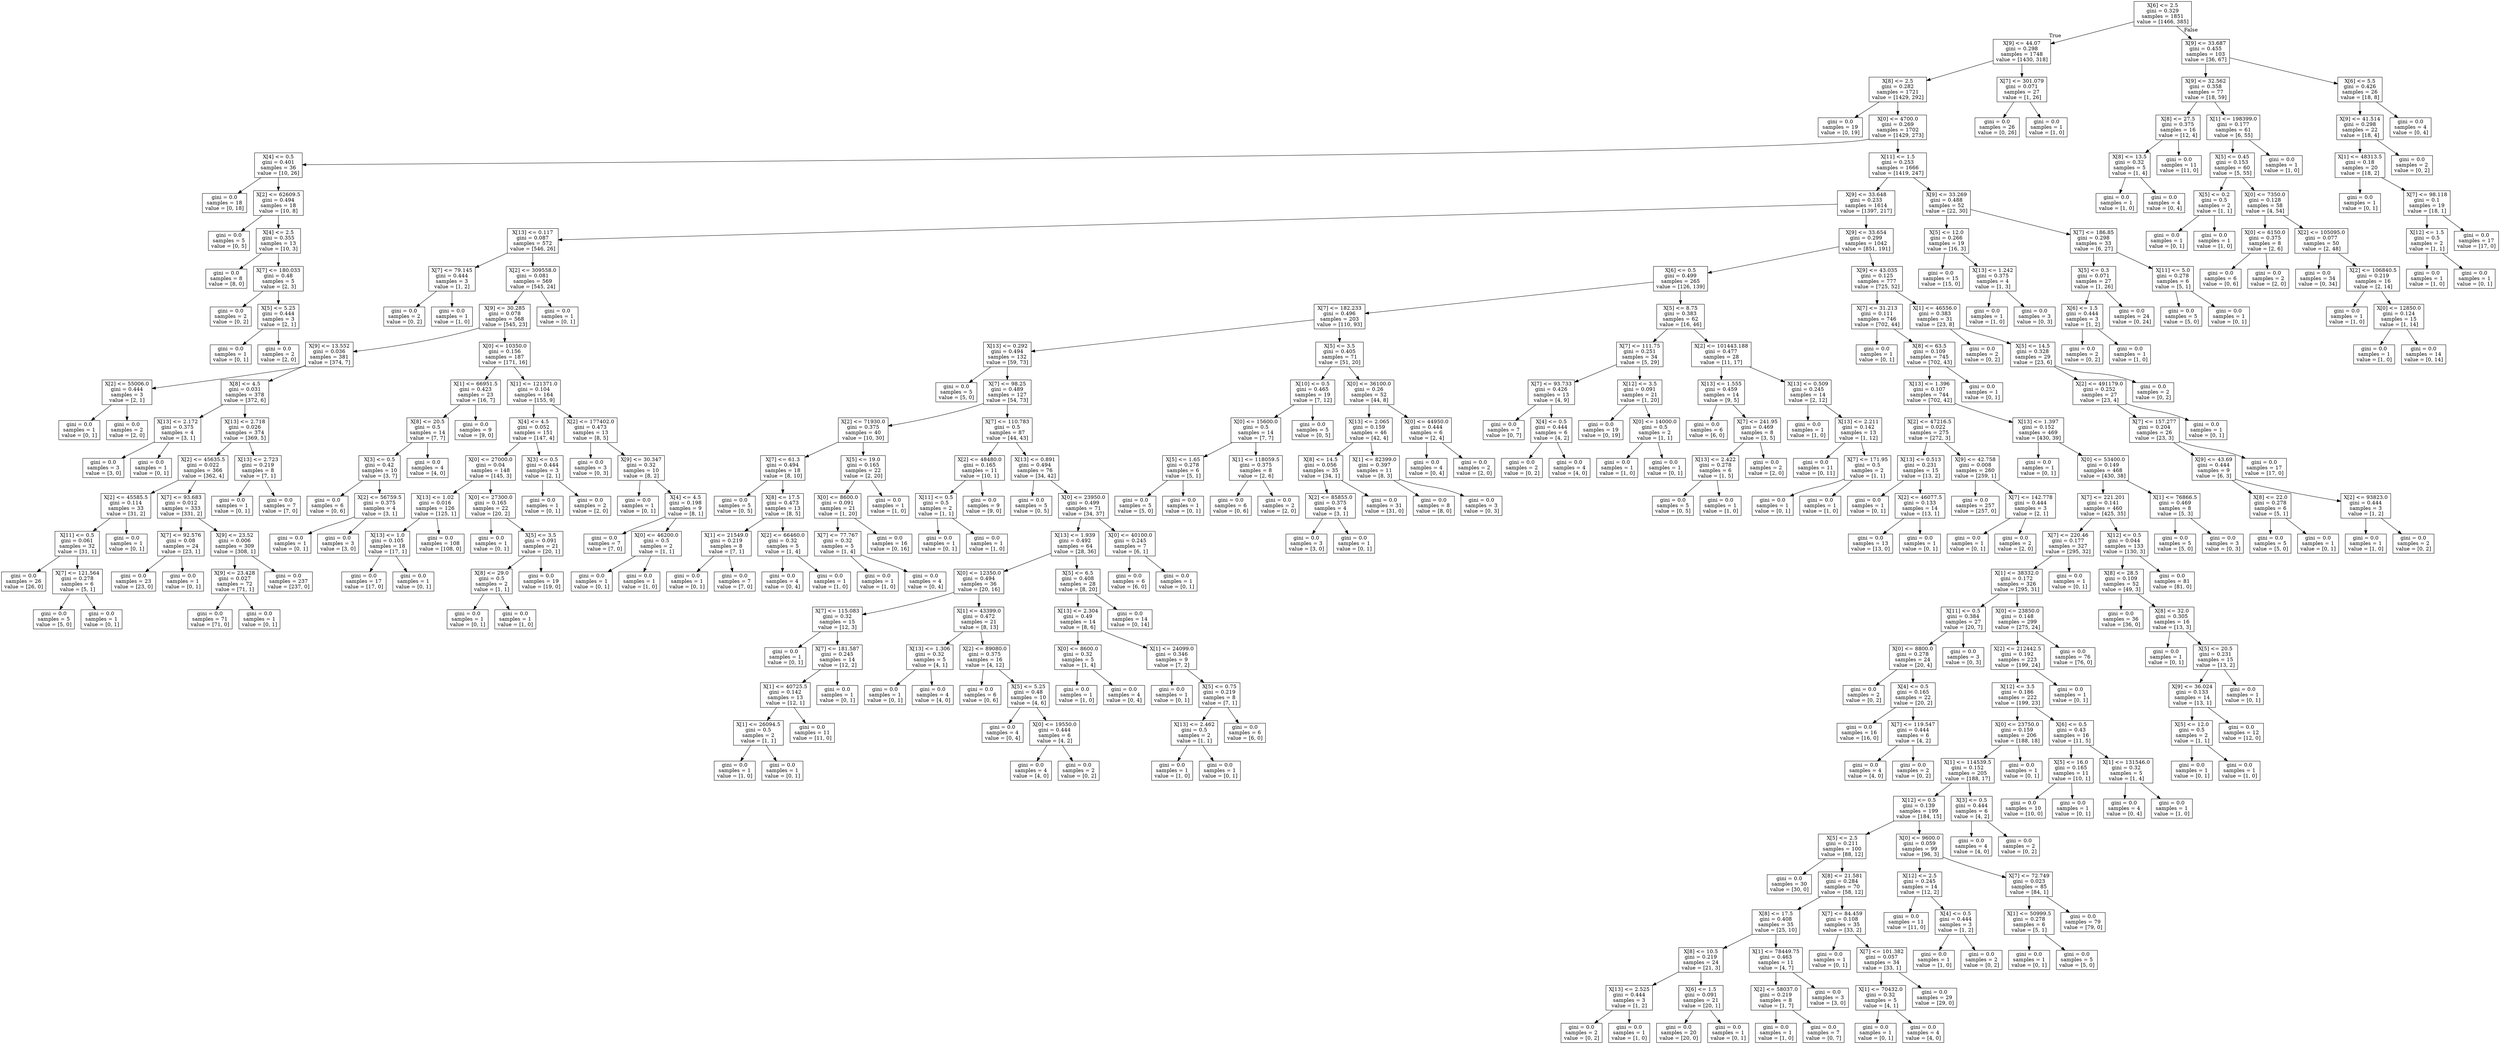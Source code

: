 digraph Tree {
node [shape=box] ;
0 [label="X[6] <= 2.5\ngini = 0.329\nsamples = 1851\nvalue = [1466, 385]"] ;
1 [label="X[9] <= 44.07\ngini = 0.298\nsamples = 1748\nvalue = [1430, 318]"] ;
0 -> 1 [labeldistance=2.5, labelangle=45, headlabel="True"] ;
2 [label="X[8] <= 2.5\ngini = 0.282\nsamples = 1721\nvalue = [1429, 292]"] ;
1 -> 2 ;
3 [label="gini = 0.0\nsamples = 19\nvalue = [0, 19]"] ;
2 -> 3 ;
4 [label="X[0] <= 4700.0\ngini = 0.269\nsamples = 1702\nvalue = [1429, 273]"] ;
2 -> 4 ;
5 [label="X[4] <= 0.5\ngini = 0.401\nsamples = 36\nvalue = [10, 26]"] ;
4 -> 5 ;
6 [label="gini = 0.0\nsamples = 18\nvalue = [0, 18]"] ;
5 -> 6 ;
7 [label="X[2] <= 62609.5\ngini = 0.494\nsamples = 18\nvalue = [10, 8]"] ;
5 -> 7 ;
8 [label="gini = 0.0\nsamples = 5\nvalue = [0, 5]"] ;
7 -> 8 ;
9 [label="X[4] <= 2.5\ngini = 0.355\nsamples = 13\nvalue = [10, 3]"] ;
7 -> 9 ;
10 [label="gini = 0.0\nsamples = 8\nvalue = [8, 0]"] ;
9 -> 10 ;
11 [label="X[7] <= 180.033\ngini = 0.48\nsamples = 5\nvalue = [2, 3]"] ;
9 -> 11 ;
12 [label="gini = 0.0\nsamples = 2\nvalue = [0, 2]"] ;
11 -> 12 ;
13 [label="X[5] <= 5.25\ngini = 0.444\nsamples = 3\nvalue = [2, 1]"] ;
11 -> 13 ;
14 [label="gini = 0.0\nsamples = 1\nvalue = [0, 1]"] ;
13 -> 14 ;
15 [label="gini = 0.0\nsamples = 2\nvalue = [2, 0]"] ;
13 -> 15 ;
16 [label="X[11] <= 1.5\ngini = 0.253\nsamples = 1666\nvalue = [1419, 247]"] ;
4 -> 16 ;
17 [label="X[9] <= 33.648\ngini = 0.233\nsamples = 1614\nvalue = [1397, 217]"] ;
16 -> 17 ;
18 [label="X[13] <= 0.117\ngini = 0.087\nsamples = 572\nvalue = [546, 26]"] ;
17 -> 18 ;
19 [label="X[7] <= 79.145\ngini = 0.444\nsamples = 3\nvalue = [1, 2]"] ;
18 -> 19 ;
20 [label="gini = 0.0\nsamples = 2\nvalue = [0, 2]"] ;
19 -> 20 ;
21 [label="gini = 0.0\nsamples = 1\nvalue = [1, 0]"] ;
19 -> 21 ;
22 [label="X[2] <= 309558.0\ngini = 0.081\nsamples = 569\nvalue = [545, 24]"] ;
18 -> 22 ;
23 [label="X[9] <= 30.285\ngini = 0.078\nsamples = 568\nvalue = [545, 23]"] ;
22 -> 23 ;
24 [label="X[9] <= 13.552\ngini = 0.036\nsamples = 381\nvalue = [374, 7]"] ;
23 -> 24 ;
25 [label="X[2] <= 55006.0\ngini = 0.444\nsamples = 3\nvalue = [2, 1]"] ;
24 -> 25 ;
26 [label="gini = 0.0\nsamples = 1\nvalue = [0, 1]"] ;
25 -> 26 ;
27 [label="gini = 0.0\nsamples = 2\nvalue = [2, 0]"] ;
25 -> 27 ;
28 [label="X[8] <= 4.5\ngini = 0.031\nsamples = 378\nvalue = [372, 6]"] ;
24 -> 28 ;
29 [label="X[13] <= 2.172\ngini = 0.375\nsamples = 4\nvalue = [3, 1]"] ;
28 -> 29 ;
30 [label="gini = 0.0\nsamples = 3\nvalue = [3, 0]"] ;
29 -> 30 ;
31 [label="gini = 0.0\nsamples = 1\nvalue = [0, 1]"] ;
29 -> 31 ;
32 [label="X[13] <= 2.718\ngini = 0.026\nsamples = 374\nvalue = [369, 5]"] ;
28 -> 32 ;
33 [label="X[2] <= 45635.5\ngini = 0.022\nsamples = 366\nvalue = [362, 4]"] ;
32 -> 33 ;
34 [label="X[2] <= 45585.5\ngini = 0.114\nsamples = 33\nvalue = [31, 2]"] ;
33 -> 34 ;
35 [label="X[11] <= 0.5\ngini = 0.061\nsamples = 32\nvalue = [31, 1]"] ;
34 -> 35 ;
36 [label="gini = 0.0\nsamples = 26\nvalue = [26, 0]"] ;
35 -> 36 ;
37 [label="X[7] <= 121.564\ngini = 0.278\nsamples = 6\nvalue = [5, 1]"] ;
35 -> 37 ;
38 [label="gini = 0.0\nsamples = 5\nvalue = [5, 0]"] ;
37 -> 38 ;
39 [label="gini = 0.0\nsamples = 1\nvalue = [0, 1]"] ;
37 -> 39 ;
40 [label="gini = 0.0\nsamples = 1\nvalue = [0, 1]"] ;
34 -> 40 ;
41 [label="X[7] <= 93.683\ngini = 0.012\nsamples = 333\nvalue = [331, 2]"] ;
33 -> 41 ;
42 [label="X[7] <= 92.576\ngini = 0.08\nsamples = 24\nvalue = [23, 1]"] ;
41 -> 42 ;
43 [label="gini = 0.0\nsamples = 23\nvalue = [23, 0]"] ;
42 -> 43 ;
44 [label="gini = 0.0\nsamples = 1\nvalue = [0, 1]"] ;
42 -> 44 ;
45 [label="X[9] <= 23.52\ngini = 0.006\nsamples = 309\nvalue = [308, 1]"] ;
41 -> 45 ;
46 [label="X[9] <= 23.428\ngini = 0.027\nsamples = 72\nvalue = [71, 1]"] ;
45 -> 46 ;
47 [label="gini = 0.0\nsamples = 71\nvalue = [71, 0]"] ;
46 -> 47 ;
48 [label="gini = 0.0\nsamples = 1\nvalue = [0, 1]"] ;
46 -> 48 ;
49 [label="gini = 0.0\nsamples = 237\nvalue = [237, 0]"] ;
45 -> 49 ;
50 [label="X[13] <= 2.723\ngini = 0.219\nsamples = 8\nvalue = [7, 1]"] ;
32 -> 50 ;
51 [label="gini = 0.0\nsamples = 1\nvalue = [0, 1]"] ;
50 -> 51 ;
52 [label="gini = 0.0\nsamples = 7\nvalue = [7, 0]"] ;
50 -> 52 ;
53 [label="X[0] <= 10350.0\ngini = 0.156\nsamples = 187\nvalue = [171, 16]"] ;
23 -> 53 ;
54 [label="X[1] <= 66951.5\ngini = 0.423\nsamples = 23\nvalue = [16, 7]"] ;
53 -> 54 ;
55 [label="X[8] <= 20.5\ngini = 0.5\nsamples = 14\nvalue = [7, 7]"] ;
54 -> 55 ;
56 [label="X[3] <= 0.5\ngini = 0.42\nsamples = 10\nvalue = [3, 7]"] ;
55 -> 56 ;
57 [label="gini = 0.0\nsamples = 6\nvalue = [0, 6]"] ;
56 -> 57 ;
58 [label="X[2] <= 56759.5\ngini = 0.375\nsamples = 4\nvalue = [3, 1]"] ;
56 -> 58 ;
59 [label="gini = 0.0\nsamples = 1\nvalue = [0, 1]"] ;
58 -> 59 ;
60 [label="gini = 0.0\nsamples = 3\nvalue = [3, 0]"] ;
58 -> 60 ;
61 [label="gini = 0.0\nsamples = 4\nvalue = [4, 0]"] ;
55 -> 61 ;
62 [label="gini = 0.0\nsamples = 9\nvalue = [9, 0]"] ;
54 -> 62 ;
63 [label="X[1] <= 121371.0\ngini = 0.104\nsamples = 164\nvalue = [155, 9]"] ;
53 -> 63 ;
64 [label="X[4] <= 4.5\ngini = 0.052\nsamples = 151\nvalue = [147, 4]"] ;
63 -> 64 ;
65 [label="X[0] <= 27000.0\ngini = 0.04\nsamples = 148\nvalue = [145, 3]"] ;
64 -> 65 ;
66 [label="X[13] <= 1.02\ngini = 0.016\nsamples = 126\nvalue = [125, 1]"] ;
65 -> 66 ;
67 [label="X[13] <= 1.0\ngini = 0.105\nsamples = 18\nvalue = [17, 1]"] ;
66 -> 67 ;
68 [label="gini = 0.0\nsamples = 17\nvalue = [17, 0]"] ;
67 -> 68 ;
69 [label="gini = 0.0\nsamples = 1\nvalue = [0, 1]"] ;
67 -> 69 ;
70 [label="gini = 0.0\nsamples = 108\nvalue = [108, 0]"] ;
66 -> 70 ;
71 [label="X[0] <= 27300.0\ngini = 0.165\nsamples = 22\nvalue = [20, 2]"] ;
65 -> 71 ;
72 [label="gini = 0.0\nsamples = 1\nvalue = [0, 1]"] ;
71 -> 72 ;
73 [label="X[5] <= 3.5\ngini = 0.091\nsamples = 21\nvalue = [20, 1]"] ;
71 -> 73 ;
74 [label="X[8] <= 29.0\ngini = 0.5\nsamples = 2\nvalue = [1, 1]"] ;
73 -> 74 ;
75 [label="gini = 0.0\nsamples = 1\nvalue = [0, 1]"] ;
74 -> 75 ;
76 [label="gini = 0.0\nsamples = 1\nvalue = [1, 0]"] ;
74 -> 76 ;
77 [label="gini = 0.0\nsamples = 19\nvalue = [19, 0]"] ;
73 -> 77 ;
78 [label="X[3] <= 0.5\ngini = 0.444\nsamples = 3\nvalue = [2, 1]"] ;
64 -> 78 ;
79 [label="gini = 0.0\nsamples = 1\nvalue = [0, 1]"] ;
78 -> 79 ;
80 [label="gini = 0.0\nsamples = 2\nvalue = [2, 0]"] ;
78 -> 80 ;
81 [label="X[2] <= 177402.0\ngini = 0.473\nsamples = 13\nvalue = [8, 5]"] ;
63 -> 81 ;
82 [label="gini = 0.0\nsamples = 3\nvalue = [0, 3]"] ;
81 -> 82 ;
83 [label="X[9] <= 30.347\ngini = 0.32\nsamples = 10\nvalue = [8, 2]"] ;
81 -> 83 ;
84 [label="gini = 0.0\nsamples = 1\nvalue = [0, 1]"] ;
83 -> 84 ;
85 [label="X[4] <= 4.5\ngini = 0.198\nsamples = 9\nvalue = [8, 1]"] ;
83 -> 85 ;
86 [label="gini = 0.0\nsamples = 7\nvalue = [7, 0]"] ;
85 -> 86 ;
87 [label="X[0] <= 46200.0\ngini = 0.5\nsamples = 2\nvalue = [1, 1]"] ;
85 -> 87 ;
88 [label="gini = 0.0\nsamples = 1\nvalue = [0, 1]"] ;
87 -> 88 ;
89 [label="gini = 0.0\nsamples = 1\nvalue = [1, 0]"] ;
87 -> 89 ;
90 [label="gini = 0.0\nsamples = 1\nvalue = [0, 1]"] ;
22 -> 90 ;
91 [label="X[9] <= 33.654\ngini = 0.299\nsamples = 1042\nvalue = [851, 191]"] ;
17 -> 91 ;
92 [label="X[6] <= 0.5\ngini = 0.499\nsamples = 265\nvalue = [126, 139]"] ;
91 -> 92 ;
93 [label="X[7] <= 182.233\ngini = 0.496\nsamples = 203\nvalue = [110, 93]"] ;
92 -> 93 ;
94 [label="X[13] <= 0.292\ngini = 0.494\nsamples = 132\nvalue = [59, 73]"] ;
93 -> 94 ;
95 [label="gini = 0.0\nsamples = 5\nvalue = [5, 0]"] ;
94 -> 95 ;
96 [label="X[7] <= 98.25\ngini = 0.489\nsamples = 127\nvalue = [54, 73]"] ;
94 -> 96 ;
97 [label="X[2] <= 71930.0\ngini = 0.375\nsamples = 40\nvalue = [10, 30]"] ;
96 -> 97 ;
98 [label="X[7] <= 61.3\ngini = 0.494\nsamples = 18\nvalue = [8, 10]"] ;
97 -> 98 ;
99 [label="gini = 0.0\nsamples = 5\nvalue = [0, 5]"] ;
98 -> 99 ;
100 [label="X[8] <= 17.5\ngini = 0.473\nsamples = 13\nvalue = [8, 5]"] ;
98 -> 100 ;
101 [label="X[1] <= 21549.0\ngini = 0.219\nsamples = 8\nvalue = [7, 1]"] ;
100 -> 101 ;
102 [label="gini = 0.0\nsamples = 1\nvalue = [0, 1]"] ;
101 -> 102 ;
103 [label="gini = 0.0\nsamples = 7\nvalue = [7, 0]"] ;
101 -> 103 ;
104 [label="X[2] <= 66460.0\ngini = 0.32\nsamples = 5\nvalue = [1, 4]"] ;
100 -> 104 ;
105 [label="gini = 0.0\nsamples = 4\nvalue = [0, 4]"] ;
104 -> 105 ;
106 [label="gini = 0.0\nsamples = 1\nvalue = [1, 0]"] ;
104 -> 106 ;
107 [label="X[5] <= 19.0\ngini = 0.165\nsamples = 22\nvalue = [2, 20]"] ;
97 -> 107 ;
108 [label="X[0] <= 8600.0\ngini = 0.091\nsamples = 21\nvalue = [1, 20]"] ;
107 -> 108 ;
109 [label="X[7] <= 77.767\ngini = 0.32\nsamples = 5\nvalue = [1, 4]"] ;
108 -> 109 ;
110 [label="gini = 0.0\nsamples = 1\nvalue = [1, 0]"] ;
109 -> 110 ;
111 [label="gini = 0.0\nsamples = 4\nvalue = [0, 4]"] ;
109 -> 111 ;
112 [label="gini = 0.0\nsamples = 16\nvalue = [0, 16]"] ;
108 -> 112 ;
113 [label="gini = 0.0\nsamples = 1\nvalue = [1, 0]"] ;
107 -> 113 ;
114 [label="X[7] <= 110.783\ngini = 0.5\nsamples = 87\nvalue = [44, 43]"] ;
96 -> 114 ;
115 [label="X[2] <= 48480.0\ngini = 0.165\nsamples = 11\nvalue = [10, 1]"] ;
114 -> 115 ;
116 [label="X[11] <= 0.5\ngini = 0.5\nsamples = 2\nvalue = [1, 1]"] ;
115 -> 116 ;
117 [label="gini = 0.0\nsamples = 1\nvalue = [0, 1]"] ;
116 -> 117 ;
118 [label="gini = 0.0\nsamples = 1\nvalue = [1, 0]"] ;
116 -> 118 ;
119 [label="gini = 0.0\nsamples = 9\nvalue = [9, 0]"] ;
115 -> 119 ;
120 [label="X[13] <= 0.891\ngini = 0.494\nsamples = 76\nvalue = [34, 42]"] ;
114 -> 120 ;
121 [label="gini = 0.0\nsamples = 5\nvalue = [0, 5]"] ;
120 -> 121 ;
122 [label="X[0] <= 23950.0\ngini = 0.499\nsamples = 71\nvalue = [34, 37]"] ;
120 -> 122 ;
123 [label="X[13] <= 1.939\ngini = 0.492\nsamples = 64\nvalue = [28, 36]"] ;
122 -> 123 ;
124 [label="X[0] <= 12350.0\ngini = 0.494\nsamples = 36\nvalue = [20, 16]"] ;
123 -> 124 ;
125 [label="X[7] <= 115.083\ngini = 0.32\nsamples = 15\nvalue = [12, 3]"] ;
124 -> 125 ;
126 [label="gini = 0.0\nsamples = 1\nvalue = [0, 1]"] ;
125 -> 126 ;
127 [label="X[7] <= 181.587\ngini = 0.245\nsamples = 14\nvalue = [12, 2]"] ;
125 -> 127 ;
128 [label="X[1] <= 40725.5\ngini = 0.142\nsamples = 13\nvalue = [12, 1]"] ;
127 -> 128 ;
129 [label="X[1] <= 26094.5\ngini = 0.5\nsamples = 2\nvalue = [1, 1]"] ;
128 -> 129 ;
130 [label="gini = 0.0\nsamples = 1\nvalue = [1, 0]"] ;
129 -> 130 ;
131 [label="gini = 0.0\nsamples = 1\nvalue = [0, 1]"] ;
129 -> 131 ;
132 [label="gini = 0.0\nsamples = 11\nvalue = [11, 0]"] ;
128 -> 132 ;
133 [label="gini = 0.0\nsamples = 1\nvalue = [0, 1]"] ;
127 -> 133 ;
134 [label="X[1] <= 43399.0\ngini = 0.472\nsamples = 21\nvalue = [8, 13]"] ;
124 -> 134 ;
135 [label="X[13] <= 1.306\ngini = 0.32\nsamples = 5\nvalue = [4, 1]"] ;
134 -> 135 ;
136 [label="gini = 0.0\nsamples = 1\nvalue = [0, 1]"] ;
135 -> 136 ;
137 [label="gini = 0.0\nsamples = 4\nvalue = [4, 0]"] ;
135 -> 137 ;
138 [label="X[2] <= 89080.0\ngini = 0.375\nsamples = 16\nvalue = [4, 12]"] ;
134 -> 138 ;
139 [label="gini = 0.0\nsamples = 6\nvalue = [0, 6]"] ;
138 -> 139 ;
140 [label="X[5] <= 5.25\ngini = 0.48\nsamples = 10\nvalue = [4, 6]"] ;
138 -> 140 ;
141 [label="gini = 0.0\nsamples = 4\nvalue = [0, 4]"] ;
140 -> 141 ;
142 [label="X[0] <= 19550.0\ngini = 0.444\nsamples = 6\nvalue = [4, 2]"] ;
140 -> 142 ;
143 [label="gini = 0.0\nsamples = 4\nvalue = [4, 0]"] ;
142 -> 143 ;
144 [label="gini = 0.0\nsamples = 2\nvalue = [0, 2]"] ;
142 -> 144 ;
145 [label="X[5] <= 6.5\ngini = 0.408\nsamples = 28\nvalue = [8, 20]"] ;
123 -> 145 ;
146 [label="X[13] <= 2.304\ngini = 0.49\nsamples = 14\nvalue = [8, 6]"] ;
145 -> 146 ;
147 [label="X[0] <= 8600.0\ngini = 0.32\nsamples = 5\nvalue = [1, 4]"] ;
146 -> 147 ;
148 [label="gini = 0.0\nsamples = 1\nvalue = [1, 0]"] ;
147 -> 148 ;
149 [label="gini = 0.0\nsamples = 4\nvalue = [0, 4]"] ;
147 -> 149 ;
150 [label="X[1] <= 24099.0\ngini = 0.346\nsamples = 9\nvalue = [7, 2]"] ;
146 -> 150 ;
151 [label="gini = 0.0\nsamples = 1\nvalue = [0, 1]"] ;
150 -> 151 ;
152 [label="X[5] <= 0.75\ngini = 0.219\nsamples = 8\nvalue = [7, 1]"] ;
150 -> 152 ;
153 [label="X[13] <= 2.462\ngini = 0.5\nsamples = 2\nvalue = [1, 1]"] ;
152 -> 153 ;
154 [label="gini = 0.0\nsamples = 1\nvalue = [1, 0]"] ;
153 -> 154 ;
155 [label="gini = 0.0\nsamples = 1\nvalue = [0, 1]"] ;
153 -> 155 ;
156 [label="gini = 0.0\nsamples = 6\nvalue = [6, 0]"] ;
152 -> 156 ;
157 [label="gini = 0.0\nsamples = 14\nvalue = [0, 14]"] ;
145 -> 157 ;
158 [label="X[0] <= 40100.0\ngini = 0.245\nsamples = 7\nvalue = [6, 1]"] ;
122 -> 158 ;
159 [label="gini = 0.0\nsamples = 6\nvalue = [6, 0]"] ;
158 -> 159 ;
160 [label="gini = 0.0\nsamples = 1\nvalue = [0, 1]"] ;
158 -> 160 ;
161 [label="X[5] <= 3.5\ngini = 0.405\nsamples = 71\nvalue = [51, 20]"] ;
93 -> 161 ;
162 [label="X[10] <= 0.5\ngini = 0.465\nsamples = 19\nvalue = [7, 12]"] ;
161 -> 162 ;
163 [label="X[0] <= 15600.0\ngini = 0.5\nsamples = 14\nvalue = [7, 7]"] ;
162 -> 163 ;
164 [label="X[5] <= 1.65\ngini = 0.278\nsamples = 6\nvalue = [5, 1]"] ;
163 -> 164 ;
165 [label="gini = 0.0\nsamples = 5\nvalue = [5, 0]"] ;
164 -> 165 ;
166 [label="gini = 0.0\nsamples = 1\nvalue = [0, 1]"] ;
164 -> 166 ;
167 [label="X[1] <= 118059.5\ngini = 0.375\nsamples = 8\nvalue = [2, 6]"] ;
163 -> 167 ;
168 [label="gini = 0.0\nsamples = 6\nvalue = [0, 6]"] ;
167 -> 168 ;
169 [label="gini = 0.0\nsamples = 2\nvalue = [2, 0]"] ;
167 -> 169 ;
170 [label="gini = 0.0\nsamples = 5\nvalue = [0, 5]"] ;
162 -> 170 ;
171 [label="X[0] <= 36100.0\ngini = 0.26\nsamples = 52\nvalue = [44, 8]"] ;
161 -> 171 ;
172 [label="X[13] <= 2.065\ngini = 0.159\nsamples = 46\nvalue = [42, 4]"] ;
171 -> 172 ;
173 [label="X[8] <= 14.5\ngini = 0.056\nsamples = 35\nvalue = [34, 1]"] ;
172 -> 173 ;
174 [label="X[2] <= 85855.0\ngini = 0.375\nsamples = 4\nvalue = [3, 1]"] ;
173 -> 174 ;
175 [label="gini = 0.0\nsamples = 3\nvalue = [3, 0]"] ;
174 -> 175 ;
176 [label="gini = 0.0\nsamples = 1\nvalue = [0, 1]"] ;
174 -> 176 ;
177 [label="gini = 0.0\nsamples = 31\nvalue = [31, 0]"] ;
173 -> 177 ;
178 [label="X[1] <= 82399.0\ngini = 0.397\nsamples = 11\nvalue = [8, 3]"] ;
172 -> 178 ;
179 [label="gini = 0.0\nsamples = 8\nvalue = [8, 0]"] ;
178 -> 179 ;
180 [label="gini = 0.0\nsamples = 3\nvalue = [0, 3]"] ;
178 -> 180 ;
181 [label="X[0] <= 44950.0\ngini = 0.444\nsamples = 6\nvalue = [2, 4]"] ;
171 -> 181 ;
182 [label="gini = 0.0\nsamples = 4\nvalue = [0, 4]"] ;
181 -> 182 ;
183 [label="gini = 0.0\nsamples = 2\nvalue = [2, 0]"] ;
181 -> 183 ;
184 [label="X[5] <= 8.75\ngini = 0.383\nsamples = 62\nvalue = [16, 46]"] ;
92 -> 184 ;
185 [label="X[7] <= 111.75\ngini = 0.251\nsamples = 34\nvalue = [5, 29]"] ;
184 -> 185 ;
186 [label="X[7] <= 93.733\ngini = 0.426\nsamples = 13\nvalue = [4, 9]"] ;
185 -> 186 ;
187 [label="gini = 0.0\nsamples = 7\nvalue = [0, 7]"] ;
186 -> 187 ;
188 [label="X[4] <= 0.5\ngini = 0.444\nsamples = 6\nvalue = [4, 2]"] ;
186 -> 188 ;
189 [label="gini = 0.0\nsamples = 2\nvalue = [0, 2]"] ;
188 -> 189 ;
190 [label="gini = 0.0\nsamples = 4\nvalue = [4, 0]"] ;
188 -> 190 ;
191 [label="X[12] <= 3.5\ngini = 0.091\nsamples = 21\nvalue = [1, 20]"] ;
185 -> 191 ;
192 [label="gini = 0.0\nsamples = 19\nvalue = [0, 19]"] ;
191 -> 192 ;
193 [label="X[0] <= 14000.0\ngini = 0.5\nsamples = 2\nvalue = [1, 1]"] ;
191 -> 193 ;
194 [label="gini = 0.0\nsamples = 1\nvalue = [1, 0]"] ;
193 -> 194 ;
195 [label="gini = 0.0\nsamples = 1\nvalue = [0, 1]"] ;
193 -> 195 ;
196 [label="X[2] <= 101443.188\ngini = 0.477\nsamples = 28\nvalue = [11, 17]"] ;
184 -> 196 ;
197 [label="X[13] <= 1.555\ngini = 0.459\nsamples = 14\nvalue = [9, 5]"] ;
196 -> 197 ;
198 [label="gini = 0.0\nsamples = 6\nvalue = [6, 0]"] ;
197 -> 198 ;
199 [label="X[7] <= 241.95\ngini = 0.469\nsamples = 8\nvalue = [3, 5]"] ;
197 -> 199 ;
200 [label="X[13] <= 2.422\ngini = 0.278\nsamples = 6\nvalue = [1, 5]"] ;
199 -> 200 ;
201 [label="gini = 0.0\nsamples = 5\nvalue = [0, 5]"] ;
200 -> 201 ;
202 [label="gini = 0.0\nsamples = 1\nvalue = [1, 0]"] ;
200 -> 202 ;
203 [label="gini = 0.0\nsamples = 2\nvalue = [2, 0]"] ;
199 -> 203 ;
204 [label="X[13] <= 0.509\ngini = 0.245\nsamples = 14\nvalue = [2, 12]"] ;
196 -> 204 ;
205 [label="gini = 0.0\nsamples = 1\nvalue = [1, 0]"] ;
204 -> 205 ;
206 [label="X[13] <= 2.211\ngini = 0.142\nsamples = 13\nvalue = [1, 12]"] ;
204 -> 206 ;
207 [label="gini = 0.0\nsamples = 11\nvalue = [0, 11]"] ;
206 -> 207 ;
208 [label="X[7] <= 171.95\ngini = 0.5\nsamples = 2\nvalue = [1, 1]"] ;
206 -> 208 ;
209 [label="gini = 0.0\nsamples = 1\nvalue = [0, 1]"] ;
208 -> 209 ;
210 [label="gini = 0.0\nsamples = 1\nvalue = [1, 0]"] ;
208 -> 210 ;
211 [label="X[9] <= 43.035\ngini = 0.125\nsamples = 777\nvalue = [725, 52]"] ;
91 -> 211 ;
212 [label="X[7] <= 31.213\ngini = 0.111\nsamples = 746\nvalue = [702, 44]"] ;
211 -> 212 ;
213 [label="gini = 0.0\nsamples = 1\nvalue = [0, 1]"] ;
212 -> 213 ;
214 [label="X[8] <= 63.5\ngini = 0.109\nsamples = 745\nvalue = [702, 43]"] ;
212 -> 214 ;
215 [label="X[13] <= 1.396\ngini = 0.107\nsamples = 744\nvalue = [702, 42]"] ;
214 -> 215 ;
216 [label="X[2] <= 47216.5\ngini = 0.022\nsamples = 275\nvalue = [272, 3]"] ;
215 -> 216 ;
217 [label="X[13] <= 0.513\ngini = 0.231\nsamples = 15\nvalue = [13, 2]"] ;
216 -> 217 ;
218 [label="gini = 0.0\nsamples = 1\nvalue = [0, 1]"] ;
217 -> 218 ;
219 [label="X[2] <= 46077.5\ngini = 0.133\nsamples = 14\nvalue = [13, 1]"] ;
217 -> 219 ;
220 [label="gini = 0.0\nsamples = 13\nvalue = [13, 0]"] ;
219 -> 220 ;
221 [label="gini = 0.0\nsamples = 1\nvalue = [0, 1]"] ;
219 -> 221 ;
222 [label="X[9] <= 42.758\ngini = 0.008\nsamples = 260\nvalue = [259, 1]"] ;
216 -> 222 ;
223 [label="gini = 0.0\nsamples = 257\nvalue = [257, 0]"] ;
222 -> 223 ;
224 [label="X[7] <= 142.778\ngini = 0.444\nsamples = 3\nvalue = [2, 1]"] ;
222 -> 224 ;
225 [label="gini = 0.0\nsamples = 1\nvalue = [0, 1]"] ;
224 -> 225 ;
226 [label="gini = 0.0\nsamples = 2\nvalue = [2, 0]"] ;
224 -> 226 ;
227 [label="X[13] <= 1.397\ngini = 0.152\nsamples = 469\nvalue = [430, 39]"] ;
215 -> 227 ;
228 [label="gini = 0.0\nsamples = 1\nvalue = [0, 1]"] ;
227 -> 228 ;
229 [label="X[0] <= 53400.0\ngini = 0.149\nsamples = 468\nvalue = [430, 38]"] ;
227 -> 229 ;
230 [label="X[7] <= 221.201\ngini = 0.141\nsamples = 460\nvalue = [425, 35]"] ;
229 -> 230 ;
231 [label="X[7] <= 220.46\ngini = 0.177\nsamples = 327\nvalue = [295, 32]"] ;
230 -> 231 ;
232 [label="X[1] <= 38332.0\ngini = 0.172\nsamples = 326\nvalue = [295, 31]"] ;
231 -> 232 ;
233 [label="X[11] <= 0.5\ngini = 0.384\nsamples = 27\nvalue = [20, 7]"] ;
232 -> 233 ;
234 [label="X[0] <= 8800.0\ngini = 0.278\nsamples = 24\nvalue = [20, 4]"] ;
233 -> 234 ;
235 [label="gini = 0.0\nsamples = 2\nvalue = [0, 2]"] ;
234 -> 235 ;
236 [label="X[4] <= 0.5\ngini = 0.165\nsamples = 22\nvalue = [20, 2]"] ;
234 -> 236 ;
237 [label="gini = 0.0\nsamples = 16\nvalue = [16, 0]"] ;
236 -> 237 ;
238 [label="X[7] <= 119.547\ngini = 0.444\nsamples = 6\nvalue = [4, 2]"] ;
236 -> 238 ;
239 [label="gini = 0.0\nsamples = 4\nvalue = [4, 0]"] ;
238 -> 239 ;
240 [label="gini = 0.0\nsamples = 2\nvalue = [0, 2]"] ;
238 -> 240 ;
241 [label="gini = 0.0\nsamples = 3\nvalue = [0, 3]"] ;
233 -> 241 ;
242 [label="X[0] <= 23850.0\ngini = 0.148\nsamples = 299\nvalue = [275, 24]"] ;
232 -> 242 ;
243 [label="X[2] <= 212442.5\ngini = 0.192\nsamples = 223\nvalue = [199, 24]"] ;
242 -> 243 ;
244 [label="X[12] <= 3.5\ngini = 0.186\nsamples = 222\nvalue = [199, 23]"] ;
243 -> 244 ;
245 [label="X[0] <= 23750.0\ngini = 0.159\nsamples = 206\nvalue = [188, 18]"] ;
244 -> 245 ;
246 [label="X[1] <= 114539.5\ngini = 0.152\nsamples = 205\nvalue = [188, 17]"] ;
245 -> 246 ;
247 [label="X[12] <= 0.5\ngini = 0.139\nsamples = 199\nvalue = [184, 15]"] ;
246 -> 247 ;
248 [label="X[5] <= 2.5\ngini = 0.211\nsamples = 100\nvalue = [88, 12]"] ;
247 -> 248 ;
249 [label="gini = 0.0\nsamples = 30\nvalue = [30, 0]"] ;
248 -> 249 ;
250 [label="X[8] <= 21.581\ngini = 0.284\nsamples = 70\nvalue = [58, 12]"] ;
248 -> 250 ;
251 [label="X[8] <= 17.5\ngini = 0.408\nsamples = 35\nvalue = [25, 10]"] ;
250 -> 251 ;
252 [label="X[8] <= 10.5\ngini = 0.219\nsamples = 24\nvalue = [21, 3]"] ;
251 -> 252 ;
253 [label="X[13] <= 2.525\ngini = 0.444\nsamples = 3\nvalue = [1, 2]"] ;
252 -> 253 ;
254 [label="gini = 0.0\nsamples = 2\nvalue = [0, 2]"] ;
253 -> 254 ;
255 [label="gini = 0.0\nsamples = 1\nvalue = [1, 0]"] ;
253 -> 255 ;
256 [label="X[6] <= 1.5\ngini = 0.091\nsamples = 21\nvalue = [20, 1]"] ;
252 -> 256 ;
257 [label="gini = 0.0\nsamples = 20\nvalue = [20, 0]"] ;
256 -> 257 ;
258 [label="gini = 0.0\nsamples = 1\nvalue = [0, 1]"] ;
256 -> 258 ;
259 [label="X[1] <= 78449.75\ngini = 0.463\nsamples = 11\nvalue = [4, 7]"] ;
251 -> 259 ;
260 [label="X[2] <= 58037.0\ngini = 0.219\nsamples = 8\nvalue = [1, 7]"] ;
259 -> 260 ;
261 [label="gini = 0.0\nsamples = 1\nvalue = [1, 0]"] ;
260 -> 261 ;
262 [label="gini = 0.0\nsamples = 7\nvalue = [0, 7]"] ;
260 -> 262 ;
263 [label="gini = 0.0\nsamples = 3\nvalue = [3, 0]"] ;
259 -> 263 ;
264 [label="X[7] <= 84.459\ngini = 0.108\nsamples = 35\nvalue = [33, 2]"] ;
250 -> 264 ;
265 [label="gini = 0.0\nsamples = 1\nvalue = [0, 1]"] ;
264 -> 265 ;
266 [label="X[7] <= 101.382\ngini = 0.057\nsamples = 34\nvalue = [33, 1]"] ;
264 -> 266 ;
267 [label="X[1] <= 70432.0\ngini = 0.32\nsamples = 5\nvalue = [4, 1]"] ;
266 -> 267 ;
268 [label="gini = 0.0\nsamples = 1\nvalue = [0, 1]"] ;
267 -> 268 ;
269 [label="gini = 0.0\nsamples = 4\nvalue = [4, 0]"] ;
267 -> 269 ;
270 [label="gini = 0.0\nsamples = 29\nvalue = [29, 0]"] ;
266 -> 270 ;
271 [label="X[0] <= 9600.0\ngini = 0.059\nsamples = 99\nvalue = [96, 3]"] ;
247 -> 271 ;
272 [label="X[12] <= 2.5\ngini = 0.245\nsamples = 14\nvalue = [12, 2]"] ;
271 -> 272 ;
273 [label="gini = 0.0\nsamples = 11\nvalue = [11, 0]"] ;
272 -> 273 ;
274 [label="X[4] <= 0.5\ngini = 0.444\nsamples = 3\nvalue = [1, 2]"] ;
272 -> 274 ;
275 [label="gini = 0.0\nsamples = 1\nvalue = [1, 0]"] ;
274 -> 275 ;
276 [label="gini = 0.0\nsamples = 2\nvalue = [0, 2]"] ;
274 -> 276 ;
277 [label="X[7] <= 72.749\ngini = 0.023\nsamples = 85\nvalue = [84, 1]"] ;
271 -> 277 ;
278 [label="X[1] <= 50999.5\ngini = 0.278\nsamples = 6\nvalue = [5, 1]"] ;
277 -> 278 ;
279 [label="gini = 0.0\nsamples = 1\nvalue = [0, 1]"] ;
278 -> 279 ;
280 [label="gini = 0.0\nsamples = 5\nvalue = [5, 0]"] ;
278 -> 280 ;
281 [label="gini = 0.0\nsamples = 79\nvalue = [79, 0]"] ;
277 -> 281 ;
282 [label="X[3] <= 0.5\ngini = 0.444\nsamples = 6\nvalue = [4, 2]"] ;
246 -> 282 ;
283 [label="gini = 0.0\nsamples = 4\nvalue = [4, 0]"] ;
282 -> 283 ;
284 [label="gini = 0.0\nsamples = 2\nvalue = [0, 2]"] ;
282 -> 284 ;
285 [label="gini = 0.0\nsamples = 1\nvalue = [0, 1]"] ;
245 -> 285 ;
286 [label="X[6] <= 0.5\ngini = 0.43\nsamples = 16\nvalue = [11, 5]"] ;
244 -> 286 ;
287 [label="X[5] <= 16.0\ngini = 0.165\nsamples = 11\nvalue = [10, 1]"] ;
286 -> 287 ;
288 [label="gini = 0.0\nsamples = 10\nvalue = [10, 0]"] ;
287 -> 288 ;
289 [label="gini = 0.0\nsamples = 1\nvalue = [0, 1]"] ;
287 -> 289 ;
290 [label="X[1] <= 131546.0\ngini = 0.32\nsamples = 5\nvalue = [1, 4]"] ;
286 -> 290 ;
291 [label="gini = 0.0\nsamples = 4\nvalue = [0, 4]"] ;
290 -> 291 ;
292 [label="gini = 0.0\nsamples = 1\nvalue = [1, 0]"] ;
290 -> 292 ;
293 [label="gini = 0.0\nsamples = 1\nvalue = [0, 1]"] ;
243 -> 293 ;
294 [label="gini = 0.0\nsamples = 76\nvalue = [76, 0]"] ;
242 -> 294 ;
295 [label="gini = 0.0\nsamples = 1\nvalue = [0, 1]"] ;
231 -> 295 ;
296 [label="X[12] <= 0.5\ngini = 0.044\nsamples = 133\nvalue = [130, 3]"] ;
230 -> 296 ;
297 [label="X[8] <= 28.5\ngini = 0.109\nsamples = 52\nvalue = [49, 3]"] ;
296 -> 297 ;
298 [label="gini = 0.0\nsamples = 36\nvalue = [36, 0]"] ;
297 -> 298 ;
299 [label="X[8] <= 32.0\ngini = 0.305\nsamples = 16\nvalue = [13, 3]"] ;
297 -> 299 ;
300 [label="gini = 0.0\nsamples = 1\nvalue = [0, 1]"] ;
299 -> 300 ;
301 [label="X[5] <= 20.5\ngini = 0.231\nsamples = 15\nvalue = [13, 2]"] ;
299 -> 301 ;
302 [label="X[9] <= 36.024\ngini = 0.133\nsamples = 14\nvalue = [13, 1]"] ;
301 -> 302 ;
303 [label="X[5] <= 12.0\ngini = 0.5\nsamples = 2\nvalue = [1, 1]"] ;
302 -> 303 ;
304 [label="gini = 0.0\nsamples = 1\nvalue = [0, 1]"] ;
303 -> 304 ;
305 [label="gini = 0.0\nsamples = 1\nvalue = [1, 0]"] ;
303 -> 305 ;
306 [label="gini = 0.0\nsamples = 12\nvalue = [12, 0]"] ;
302 -> 306 ;
307 [label="gini = 0.0\nsamples = 1\nvalue = [0, 1]"] ;
301 -> 307 ;
308 [label="gini = 0.0\nsamples = 81\nvalue = [81, 0]"] ;
296 -> 308 ;
309 [label="X[1] <= 76866.5\ngini = 0.469\nsamples = 8\nvalue = [5, 3]"] ;
229 -> 309 ;
310 [label="gini = 0.0\nsamples = 5\nvalue = [5, 0]"] ;
309 -> 310 ;
311 [label="gini = 0.0\nsamples = 3\nvalue = [0, 3]"] ;
309 -> 311 ;
312 [label="gini = 0.0\nsamples = 1\nvalue = [0, 1]"] ;
214 -> 312 ;
313 [label="X[1] <= 46556.0\ngini = 0.383\nsamples = 31\nvalue = [23, 8]"] ;
211 -> 313 ;
314 [label="gini = 0.0\nsamples = 2\nvalue = [0, 2]"] ;
313 -> 314 ;
315 [label="X[5] <= 14.5\ngini = 0.328\nsamples = 29\nvalue = [23, 6]"] ;
313 -> 315 ;
316 [label="X[2] <= 491179.0\ngini = 0.252\nsamples = 27\nvalue = [23, 4]"] ;
315 -> 316 ;
317 [label="X[7] <= 157.277\ngini = 0.204\nsamples = 26\nvalue = [23, 3]"] ;
316 -> 317 ;
318 [label="X[9] <= 43.69\ngini = 0.444\nsamples = 9\nvalue = [6, 3]"] ;
317 -> 318 ;
319 [label="X[8] <= 22.0\ngini = 0.278\nsamples = 6\nvalue = [5, 1]"] ;
318 -> 319 ;
320 [label="gini = 0.0\nsamples = 5\nvalue = [5, 0]"] ;
319 -> 320 ;
321 [label="gini = 0.0\nsamples = 1\nvalue = [0, 1]"] ;
319 -> 321 ;
322 [label="X[2] <= 93823.0\ngini = 0.444\nsamples = 3\nvalue = [1, 2]"] ;
318 -> 322 ;
323 [label="gini = 0.0\nsamples = 1\nvalue = [1, 0]"] ;
322 -> 323 ;
324 [label="gini = 0.0\nsamples = 2\nvalue = [0, 2]"] ;
322 -> 324 ;
325 [label="gini = 0.0\nsamples = 17\nvalue = [17, 0]"] ;
317 -> 325 ;
326 [label="gini = 0.0\nsamples = 1\nvalue = [0, 1]"] ;
316 -> 326 ;
327 [label="gini = 0.0\nsamples = 2\nvalue = [0, 2]"] ;
315 -> 327 ;
328 [label="X[9] <= 33.269\ngini = 0.488\nsamples = 52\nvalue = [22, 30]"] ;
16 -> 328 ;
329 [label="X[5] <= 12.0\ngini = 0.266\nsamples = 19\nvalue = [16, 3]"] ;
328 -> 329 ;
330 [label="gini = 0.0\nsamples = 15\nvalue = [15, 0]"] ;
329 -> 330 ;
331 [label="X[13] <= 1.242\ngini = 0.375\nsamples = 4\nvalue = [1, 3]"] ;
329 -> 331 ;
332 [label="gini = 0.0\nsamples = 1\nvalue = [1, 0]"] ;
331 -> 332 ;
333 [label="gini = 0.0\nsamples = 3\nvalue = [0, 3]"] ;
331 -> 333 ;
334 [label="X[7] <= 186.85\ngini = 0.298\nsamples = 33\nvalue = [6, 27]"] ;
328 -> 334 ;
335 [label="X[5] <= 0.3\ngini = 0.071\nsamples = 27\nvalue = [1, 26]"] ;
334 -> 335 ;
336 [label="X[6] <= 1.5\ngini = 0.444\nsamples = 3\nvalue = [1, 2]"] ;
335 -> 336 ;
337 [label="gini = 0.0\nsamples = 2\nvalue = [0, 2]"] ;
336 -> 337 ;
338 [label="gini = 0.0\nsamples = 1\nvalue = [1, 0]"] ;
336 -> 338 ;
339 [label="gini = 0.0\nsamples = 24\nvalue = [0, 24]"] ;
335 -> 339 ;
340 [label="X[11] <= 5.0\ngini = 0.278\nsamples = 6\nvalue = [5, 1]"] ;
334 -> 340 ;
341 [label="gini = 0.0\nsamples = 5\nvalue = [5, 0]"] ;
340 -> 341 ;
342 [label="gini = 0.0\nsamples = 1\nvalue = [0, 1]"] ;
340 -> 342 ;
343 [label="X[7] <= 301.079\ngini = 0.071\nsamples = 27\nvalue = [1, 26]"] ;
1 -> 343 ;
344 [label="gini = 0.0\nsamples = 26\nvalue = [0, 26]"] ;
343 -> 344 ;
345 [label="gini = 0.0\nsamples = 1\nvalue = [1, 0]"] ;
343 -> 345 ;
346 [label="X[9] <= 33.687\ngini = 0.455\nsamples = 103\nvalue = [36, 67]"] ;
0 -> 346 [labeldistance=2.5, labelangle=-45, headlabel="False"] ;
347 [label="X[9] <= 32.562\ngini = 0.358\nsamples = 77\nvalue = [18, 59]"] ;
346 -> 347 ;
348 [label="X[8] <= 27.5\ngini = 0.375\nsamples = 16\nvalue = [12, 4]"] ;
347 -> 348 ;
349 [label="X[8] <= 13.5\ngini = 0.32\nsamples = 5\nvalue = [1, 4]"] ;
348 -> 349 ;
350 [label="gini = 0.0\nsamples = 1\nvalue = [1, 0]"] ;
349 -> 350 ;
351 [label="gini = 0.0\nsamples = 4\nvalue = [0, 4]"] ;
349 -> 351 ;
352 [label="gini = 0.0\nsamples = 11\nvalue = [11, 0]"] ;
348 -> 352 ;
353 [label="X[1] <= 198399.0\ngini = 0.177\nsamples = 61\nvalue = [6, 55]"] ;
347 -> 353 ;
354 [label="X[5] <= 0.45\ngini = 0.153\nsamples = 60\nvalue = [5, 55]"] ;
353 -> 354 ;
355 [label="X[5] <= 0.2\ngini = 0.5\nsamples = 2\nvalue = [1, 1]"] ;
354 -> 355 ;
356 [label="gini = 0.0\nsamples = 1\nvalue = [0, 1]"] ;
355 -> 356 ;
357 [label="gini = 0.0\nsamples = 1\nvalue = [1, 0]"] ;
355 -> 357 ;
358 [label="X[0] <= 7350.0\ngini = 0.128\nsamples = 58\nvalue = [4, 54]"] ;
354 -> 358 ;
359 [label="X[0] <= 6150.0\ngini = 0.375\nsamples = 8\nvalue = [2, 6]"] ;
358 -> 359 ;
360 [label="gini = 0.0\nsamples = 6\nvalue = [0, 6]"] ;
359 -> 360 ;
361 [label="gini = 0.0\nsamples = 2\nvalue = [2, 0]"] ;
359 -> 361 ;
362 [label="X[2] <= 105095.0\ngini = 0.077\nsamples = 50\nvalue = [2, 48]"] ;
358 -> 362 ;
363 [label="gini = 0.0\nsamples = 34\nvalue = [0, 34]"] ;
362 -> 363 ;
364 [label="X[2] <= 106840.5\ngini = 0.219\nsamples = 16\nvalue = [2, 14]"] ;
362 -> 364 ;
365 [label="gini = 0.0\nsamples = 1\nvalue = [1, 0]"] ;
364 -> 365 ;
366 [label="X[0] <= 12850.0\ngini = 0.124\nsamples = 15\nvalue = [1, 14]"] ;
364 -> 366 ;
367 [label="gini = 0.0\nsamples = 1\nvalue = [1, 0]"] ;
366 -> 367 ;
368 [label="gini = 0.0\nsamples = 14\nvalue = [0, 14]"] ;
366 -> 368 ;
369 [label="gini = 0.0\nsamples = 1\nvalue = [1, 0]"] ;
353 -> 369 ;
370 [label="X[6] <= 5.5\ngini = 0.426\nsamples = 26\nvalue = [18, 8]"] ;
346 -> 370 ;
371 [label="X[9] <= 41.514\ngini = 0.298\nsamples = 22\nvalue = [18, 4]"] ;
370 -> 371 ;
372 [label="X[1] <= 48313.5\ngini = 0.18\nsamples = 20\nvalue = [18, 2]"] ;
371 -> 372 ;
373 [label="gini = 0.0\nsamples = 1\nvalue = [0, 1]"] ;
372 -> 373 ;
374 [label="X[7] <= 98.118\ngini = 0.1\nsamples = 19\nvalue = [18, 1]"] ;
372 -> 374 ;
375 [label="X[12] <= 1.5\ngini = 0.5\nsamples = 2\nvalue = [1, 1]"] ;
374 -> 375 ;
376 [label="gini = 0.0\nsamples = 1\nvalue = [1, 0]"] ;
375 -> 376 ;
377 [label="gini = 0.0\nsamples = 1\nvalue = [0, 1]"] ;
375 -> 377 ;
378 [label="gini = 0.0\nsamples = 17\nvalue = [17, 0]"] ;
374 -> 378 ;
379 [label="gini = 0.0\nsamples = 2\nvalue = [0, 2]"] ;
371 -> 379 ;
380 [label="gini = 0.0\nsamples = 4\nvalue = [0, 4]"] ;
370 -> 380 ;
}